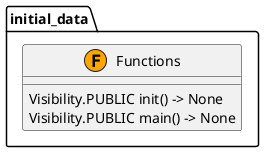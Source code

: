 @startuml
skinparam classAttributeIconSize 0

package "initial_data" {
  class Functions <<(F,orange)>> {
    Visibility.PUBLIC init() -> None
    Visibility.PUBLIC main() -> None
  }
}

' Relationships
@enduml